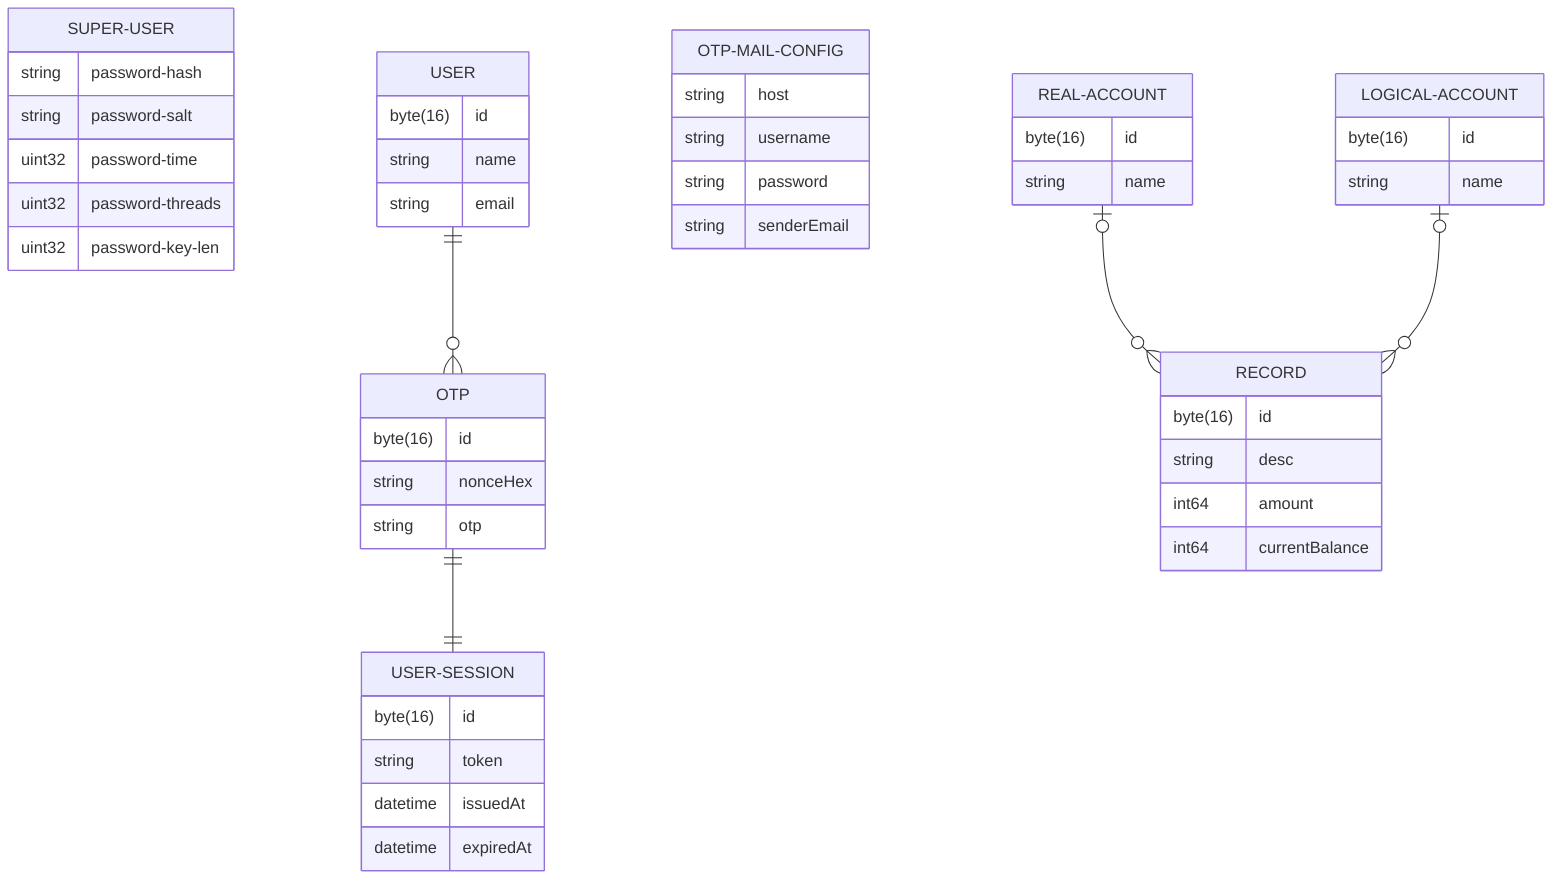%% v1.0.0
erDiagram
    SUPER-USER {
        string password-hash
        string password-salt
        uint32 password-time
        uint32 password-threads
        uint32 password-key-len
    }

    USER {
        byte(16) id
        string name
        string email
    }

    OTP {
        byte(16) id
        string nonceHex
        string otp
    }

    OTP-MAIL-CONFIG {
        string host
        string username
        string password
        string senderEmail
    }

    USER-SESSION {
        byte(16) id
        string token
        datetime issuedAt
        datetime expiredAt
    }

    REAL-ACCOUNT {
        byte(16) id
        string name
    }

    LOGICAL-ACCOUNT {
        byte(16) id
        string name
    }

    RECORD {
        byte(16) id
        string desc
        int64 amount
        int64 currentBalance
    }

    USER ||--o{ OTP : ""
    OTP ||--|| USER-SESSION : ""
    REAL-ACCOUNT |o--o{ RECORD : ""
    LOGICAL-ACCOUNT |o--o{ RECORD : ""